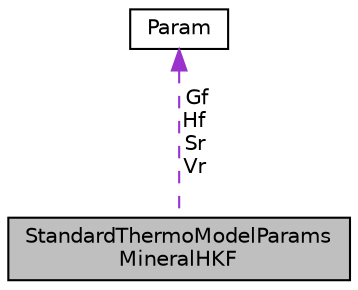 digraph "StandardThermoModelParamsMineralHKF"
{
 // INTERACTIVE_SVG=YES
 // LATEX_PDF_SIZE
  bgcolor="transparent";
  edge [fontname="Helvetica",fontsize="10",labelfontname="Helvetica",labelfontsize="10"];
  node [fontname="Helvetica",fontsize="10",shape=record];
  Node1 [label="StandardThermoModelParams\lMineralHKF",height=0.2,width=0.4,color="black", fillcolor="grey75", style="filled", fontcolor="black",tooltip="The parameters in the Maier-Kelley-HKF model for calculating standard thermodynamic properties of min..."];
  Node2 -> Node1 [dir="back",color="darkorchid3",fontsize="10",style="dashed",label=" Gf\nHf\nSr\nVr" ,fontname="Helvetica"];
  Node2 [label="Param",height=0.2,width=0.4,color="black",URL="$class_reaktoro_1_1_param.html",tooltip="A type used to represent the value of a parameter and its lower and upper bounds."];
}
